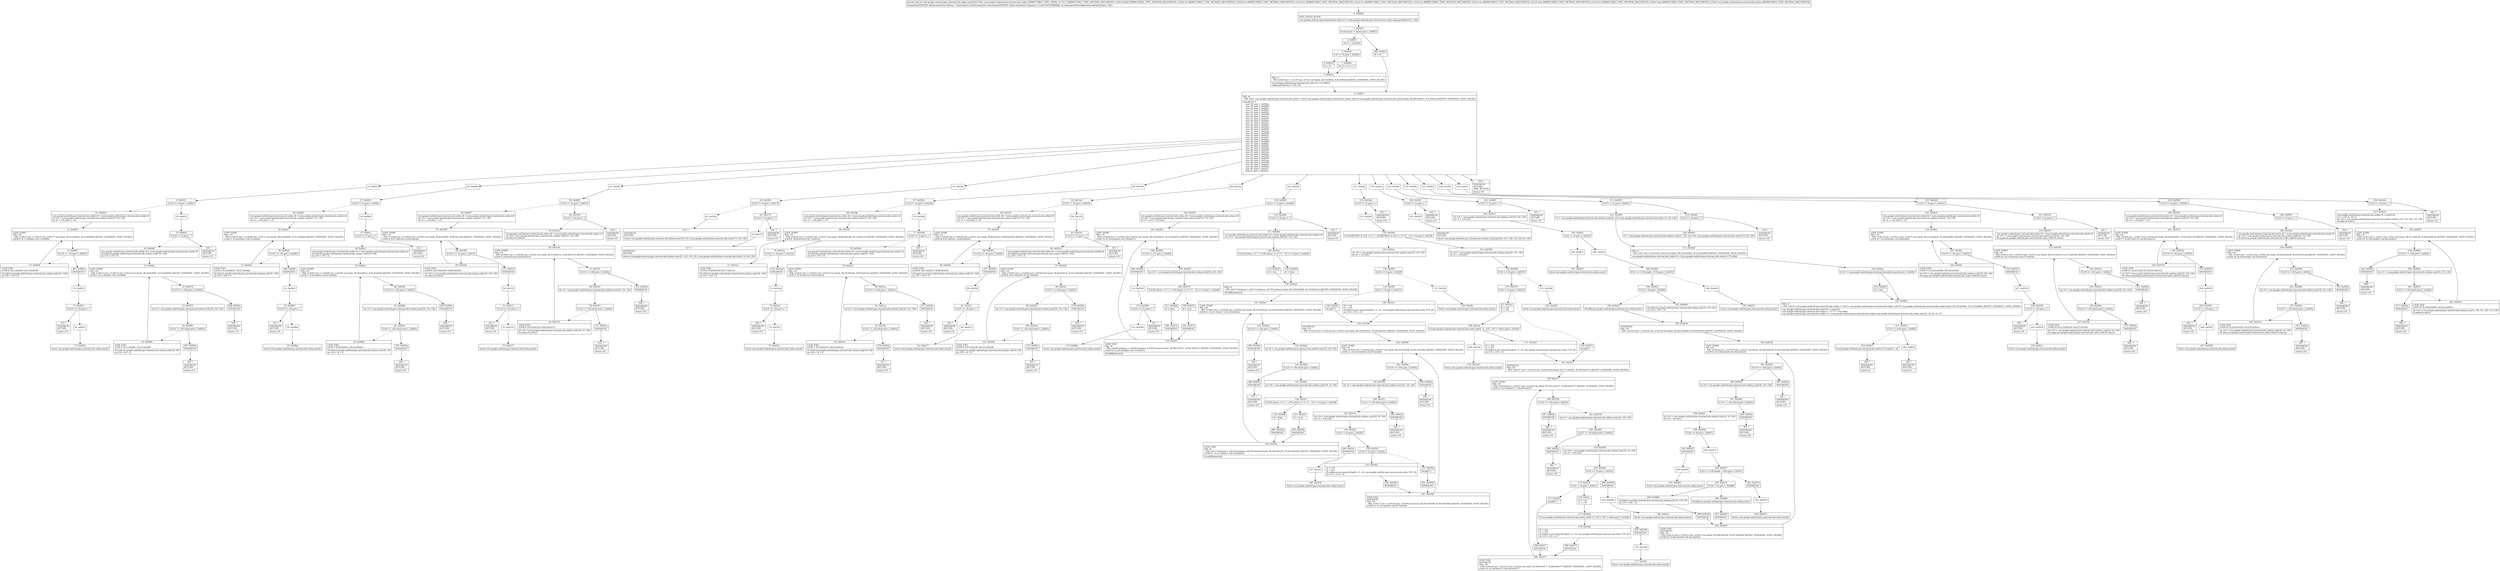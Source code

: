 digraph "CFG forcom.google.android.gms.internal.ads.zzdpn.zza(Ljava\/lang\/Object;[BIIIIIIJIJLcom\/google\/android\/gms\/internal\/ads\/zzdmn;)I" {
Node_0 [shape=record,label="{0\:\ 0x0000|MTH_ENTER_BLOCK\l|com.google.android.gms.internal.ads.zzdoi r4 = (com.google.android.gms.internal.ads.zzdoi) zzhjp.getObject(r17, r28)\l}"];
Node_1 [shape=record,label="{1\:\ 0x0010|if (r4.zzavi() != false) goto L_0x0633\l}"];
Node_2 [shape=record,label="{2\:\ 0x0012|int r5 = r4.size()\l}"];
Node_3 [shape=record,label="{3\:\ 0x0016|if (r5 != 0) goto L_0x002b\l}"];
Node_4 [shape=record,label="{4\:\ 0x0018|r5 = 10\l}"];
Node_5 [shape=record,label="{5\:\ 0x001a|PHI: r5 \l  PHI: (r5v40 int) = (r5v39 int), (r5v41 int) binds: [B:7:0x002b, B:4:0x0018] A[DONT_GENERATE, DONT_INLINE]\l|com.google.android.gms.internal.ads.zzdoi r8 = r4.zzfl(r5)\lzzhjp.putObject(r17, r28, r8)\l}"];
Node_6 [shape=record,label="{6\:\ 0x0027|PHI: r8 \l  PHI: (r8v1 com.google.android.gms.internal.ads.zzdoi) = (r8v0 com.google.android.gms.internal.ads.zzdoi), (r8v18 com.google.android.gms.internal.ads.zzdoi) binds: [B:264:0x0633, B:5:0x001a] A[DONT_GENERATE, DONT_INLINE]\l|switch(r27) \{\l    case 18: goto L_0x002e;\l    case 19: goto L_0x0090;\l    case 20: goto L_0x00f2;\l    case 21: goto L_0x00f2;\l    case 22: goto L_0x0165;\l    case 23: goto L_0x0188;\l    case 24: goto L_0x01ea;\l    case 25: goto L_0x024c;\l    case 26: goto L_0x02da;\l    case 27: goto L_0x03ee;\l    case 28: goto L_0x040c;\l    case 29: goto L_0x0165;\l    case 30: goto L_0x0494;\l    case 31: goto L_0x01ea;\l    case 32: goto L_0x0188;\l    case 33: goto L_0x04e3;\l    case 34: goto L_0x0562;\l    case 35: goto L_0x002e;\l    case 36: goto L_0x0090;\l    case 37: goto L_0x00f2;\l    case 38: goto L_0x00f2;\l    case 39: goto L_0x0165;\l    case 40: goto L_0x0188;\l    case 41: goto L_0x01ea;\l    case 42: goto L_0x024c;\l    case 43: goto L_0x0165;\l    case 44: goto L_0x0494;\l    case 45: goto L_0x01ea;\l    case 46: goto L_0x0188;\l    case 47: goto L_0x04e3;\l    case 48: goto L_0x0562;\l    case 49: goto L_0x05e1;\l    default: goto L_0x002a;\l\}\l}"];
Node_7 [shape=record,label="{7\:\ 0x002b|int r5 = r5 \<\< 1\l}"];
Node_8 [shape=record,label="{8\:\ 0x002e}"];
Node_9 [shape=record,label="{9\:\ 0x0031|if (r23 != 2) goto L_0x005c\l}"];
Node_10 [shape=record,label="{10\:\ 0x0033|com.google.android.gms.internal.ads.zzdnk r8 = (com.google.android.gms.internal.ads.zzdnk) r8\lint r19 = com.google.android.gms.internal.ads.zzdmm.zza(r18, r19, r30)\lint r4 = r30.zzhcl + r19\l}"];
Node_11 [shape=record,label="{11\:\ 0x0045|LOOP_START\lPHI: r19 \l  PHI: (r19v76 int) = (r19v75 int), (r19v77 int) binds: [B:10:0x0033, B:13:0x0049] A[DONT_GENERATE, DONT_INLINE]\lLOOP:0: B:11:0x0045\-\>B:13:0x0049\l}"];
Node_12 [shape=record,label="{12\:\ 0x0047|if (r19 \>= r4) goto L_0x0053\l}"];
Node_13 [shape=record,label="{13\:\ 0x0049|LOOP_END\lLOOP:0: B:11:0x0045\-\>B:13:0x0049\l|r8.zzd(com.google.android.gms.internal.ads.zzdmm.zzh(r18, r19))\lint r19 = r19 + 8\l}"];
Node_14 [shape=record,label="{14\:\ 0x0053}"];
Node_15 [shape=record,label="{15\:\ 0x0055|if (r19 == r4) goto L_?\l}"];
Node_16 [shape=record,label="{16\:\ 0x0057}"];
Node_17 [shape=record,label="{17\:\ 0x005b|throw com.google.android.gms.internal.ads.zzdoj.zzayd()\l}"];
Node_18 [shape=record,label="{18\:\ 0x005c}"];
Node_19 [shape=record,label="{19\:\ 0x005f|if (r23 != 1) goto L_?\l}"];
Node_20 [shape=record,label="{20\:\ 0x0061|com.google.android.gms.internal.ads.zzdnk r8 = (com.google.android.gms.internal.ads.zzdnk) r8\lr8.zzd(com.google.android.gms.internal.ads.zzdmm.zzh(r18, r19))\lint r19 = r19 + 8\l}"];
Node_21 [shape=record,label="{21\:\ 0x006c|LOOP_START\lPHI: r19 \l  PHI: (r19v73 int) = (r19v72 int), (r19v74 int) binds: [B:20:0x0061, B:25:0x0084] A[DONT_GENERATE, DONT_INLINE]\lLOOP:1: B:21:0x006c\-\>B:25:0x0084\l}"];
Node_22 [shape=record,label="{22\:\ 0x0070|if (r19 \>= r20) goto L_0x002a\l}"];
Node_23 [shape=record,label="{23\:\ 0x0072|int r4 = com.google.android.gms.internal.ads.zzdmm.zza(r18, r19, r30)\l}"];
Node_24 [shape=record,label="{24\:\ 0x0082|if (r21 != r30.zzhcl) goto L_0x002a\l}"];
Node_25 [shape=record,label="{25\:\ 0x0084|LOOP_END\lLOOP:1: B:21:0x006c\-\>B:25:0x0084\l|r8.zzd(com.google.android.gms.internal.ads.zzdmm.zzh(r18, r4))\lint r19 = r4 + 8\l}"];
Node_26 [shape=record,label="{26\:\ 0x0090}"];
Node_27 [shape=record,label="{27\:\ 0x0093|if (r23 != 2) goto L_0x00be\l}"];
Node_28 [shape=record,label="{28\:\ 0x0095|com.google.android.gms.internal.ads.zzdnx r8 = (com.google.android.gms.internal.ads.zzdnx) r8\lint r19 = com.google.android.gms.internal.ads.zzdmm.zza(r18, r19, r30)\lint r4 = r30.zzhcl + r19\l}"];
Node_29 [shape=record,label="{29\:\ 0x00a7|LOOP_START\lPHI: r19 \l  PHI: (r19v70 int) = (r19v69 int), (r19v71 int) binds: [B:28:0x0095, B:31:0x00ab] A[DONT_GENERATE, DONT_INLINE]\lLOOP:2: B:29:0x00a7\-\>B:31:0x00ab\l}"];
Node_30 [shape=record,label="{30\:\ 0x00a9|if (r19 \>= r4) goto L_0x00b5\l}"];
Node_31 [shape=record,label="{31\:\ 0x00ab|LOOP_END\lLOOP:2: B:29:0x00a7\-\>B:31:0x00ab\l|r8.zzi(com.google.android.gms.internal.ads.zzdmm.zzi(r18, r19))\lint r19 = r19 + 4\l}"];
Node_32 [shape=record,label="{32\:\ 0x00b5}"];
Node_33 [shape=record,label="{33\:\ 0x00b7|if (r19 == r4) goto L_?\l}"];
Node_34 [shape=record,label="{34\:\ 0x00b9}"];
Node_35 [shape=record,label="{35\:\ 0x00bd|throw com.google.android.gms.internal.ads.zzdoj.zzayd()\l}"];
Node_36 [shape=record,label="{36\:\ 0x00be}"];
Node_37 [shape=record,label="{37\:\ 0x00c1|if (r23 != 5) goto L_?\l}"];
Node_38 [shape=record,label="{38\:\ 0x00c3|com.google.android.gms.internal.ads.zzdnx r8 = (com.google.android.gms.internal.ads.zzdnx) r8\lr8.zzi(com.google.android.gms.internal.ads.zzdmm.zzi(r18, r19))\lint r19 = r19 + 4\l}"];
Node_39 [shape=record,label="{39\:\ 0x00ce|LOOP_START\lPHI: r19 \l  PHI: (r19v67 int) = (r19v66 int), (r19v68 int) binds: [B:38:0x00c3, B:43:0x00e6] A[DONT_GENERATE, DONT_INLINE]\lLOOP:3: B:39:0x00ce\-\>B:43:0x00e6\l}"];
Node_40 [shape=record,label="{40\:\ 0x00d2|if (r19 \>= r20) goto L_0x002a\l}"];
Node_41 [shape=record,label="{41\:\ 0x00d4|int r4 = com.google.android.gms.internal.ads.zzdmm.zza(r18, r19, r30)\l}"];
Node_42 [shape=record,label="{42\:\ 0x00e4|if (r21 != r30.zzhcl) goto L_0x002a\l}"];
Node_43 [shape=record,label="{43\:\ 0x00e6|LOOP_END\lLOOP:3: B:39:0x00ce\-\>B:43:0x00e6\l|r8.zzi(com.google.android.gms.internal.ads.zzdmm.zzi(r18, r4))\lint r19 = r4 + 4\l}"];
Node_44 [shape=record,label="{44\:\ 0x00f2}"];
Node_45 [shape=record,label="{45\:\ 0x00f5|if (r23 != 2) goto L_0x0128\l}"];
Node_46 [shape=record,label="{46\:\ 0x00f7|com.google.android.gms.internal.ads.zzdox r8 = (com.google.android.gms.internal.ads.zzdox) r8\lint r19 = com.google.android.gms.internal.ads.zzdmm.zza(r18, r19, r30)\lint r4 = r30.zzhcl + r19\l}"];
Node_47 [shape=record,label="{47\:\ 0x0109|LOOP_START\lPHI: r19 \l  PHI: (r19v64 int) = (r19v63 int), (r19v65 int) binds: [B:46:0x00f7, B:49:0x010d] A[DONT_GENERATE, DONT_INLINE]\lLOOP:4: B:47:0x0109\-\>B:49:0x010d\l}"];
Node_48 [shape=record,label="{48\:\ 0x010b|if (r19 \>= r4) goto L_0x011f\l}"];
Node_49 [shape=record,label="{49\:\ 0x010d|LOOP_END\lLOOP:4: B:47:0x0109\-\>B:49:0x010d\l|int r19 = com.google.android.gms.internal.ads.zzdmm.zzb(r18, r19, r30)\lr8.zzfu(r30.zzhcm)\l}"];
Node_50 [shape=record,label="{50\:\ 0x011f}"];
Node_51 [shape=record,label="{51\:\ 0x0121|if (r19 == r4) goto L_?\l}"];
Node_52 [shape=record,label="{52\:\ 0x0123}"];
Node_53 [shape=record,label="{53\:\ 0x0127|throw com.google.android.gms.internal.ads.zzdoj.zzayd()\l}"];
Node_54 [shape=record,label="{54\:\ 0x0128|if (r23 != 0) goto L_?\l}"];
Node_55 [shape=record,label="{55\:\ 0x012a|com.google.android.gms.internal.ads.zzdox r8 = (com.google.android.gms.internal.ads.zzdox) r8\lint r19 = com.google.android.gms.internal.ads.zzdmm.zzb(r18, r19, r30)\lr8.zzfu(r30.zzhcm)\l}"];
Node_56 [shape=record,label="{56\:\ 0x013d|LOOP_START\lPHI: r19 \l  PHI: (r19v61 int) = (r19v60 int), (r19v62 int) binds: [B:55:0x012a, B:60:0x0155] A[DONT_GENERATE, DONT_INLINE]\lLOOP:5: B:56:0x013d\-\>B:60:0x0155\l}"];
Node_57 [shape=record,label="{57\:\ 0x0141|if (r19 \>= r20) goto L_0x002a\l}"];
Node_58 [shape=record,label="{58\:\ 0x0143|int r4 = com.google.android.gms.internal.ads.zzdmm.zza(r18, r19, r30)\l}"];
Node_59 [shape=record,label="{59\:\ 0x0153|if (r21 != r30.zzhcl) goto L_0x002a\l}"];
Node_60 [shape=record,label="{60\:\ 0x0155|LOOP_END\lLOOP:5: B:56:0x013d\-\>B:60:0x0155\l|int r19 = com.google.android.gms.internal.ads.zzdmm.zzb(r18, r4, r30)\lr8.zzfu(r30.zzhcm)\l}"];
Node_61 [shape=record,label="{61\:\ 0x0165}"];
Node_62 [shape=record,label="{62\:\ 0x0168|if (r23 != 2) goto L_0x0176\l}"];
Node_63 [shape=record,label="{63\:\ 0x016a}"];
Node_64 [shape=record,label="{64\:\ 0x0176|if (r23 != 0) goto L_?\l}"];
Node_65 [shape=record,label="{65\:\ 0x0178}"];
Node_66 [shape=record,label="{66\:\ 0x0188}"];
Node_67 [shape=record,label="{67\:\ 0x018b|if (r23 != 2) goto L_0x01b6\l}"];
Node_68 [shape=record,label="{68\:\ 0x018d|com.google.android.gms.internal.ads.zzdox r8 = (com.google.android.gms.internal.ads.zzdox) r8\lint r19 = com.google.android.gms.internal.ads.zzdmm.zza(r18, r19, r30)\lint r4 = r30.zzhcl + r19\l}"];
Node_69 [shape=record,label="{69\:\ 0x019f|LOOP_START\lPHI: r19 \l  PHI: (r19v56 int) = (r19v55 int), (r19v57 int) binds: [B:68:0x018d, B:71:0x01a3] A[DONT_GENERATE, DONT_INLINE]\lLOOP:6: B:69:0x019f\-\>B:71:0x01a3\l}"];
Node_70 [shape=record,label="{70\:\ 0x01a1|if (r19 \>= r4) goto L_0x01ad\l}"];
Node_71 [shape=record,label="{71\:\ 0x01a3|LOOP_END\lLOOP:6: B:69:0x019f\-\>B:71:0x01a3\l|r8.zzfu(com.google.android.gms.internal.ads.zzdmm.zzg(r18, r19))\lint r19 = r19 + 8\l}"];
Node_72 [shape=record,label="{72\:\ 0x01ad}"];
Node_73 [shape=record,label="{73\:\ 0x01af|if (r19 == r4) goto L_?\l}"];
Node_74 [shape=record,label="{74\:\ 0x01b1}"];
Node_75 [shape=record,label="{75\:\ 0x01b5|throw com.google.android.gms.internal.ads.zzdoj.zzayd()\l}"];
Node_76 [shape=record,label="{76\:\ 0x01b6}"];
Node_77 [shape=record,label="{77\:\ 0x01b9|if (r23 != 1) goto L_?\l}"];
Node_78 [shape=record,label="{78\:\ 0x01bb|com.google.android.gms.internal.ads.zzdox r8 = (com.google.android.gms.internal.ads.zzdox) r8\lr8.zzfu(com.google.android.gms.internal.ads.zzdmm.zzg(r18, r19))\lint r19 = r19 + 8\l}"];
Node_79 [shape=record,label="{79\:\ 0x01c6|LOOP_START\lPHI: r19 \l  PHI: (r19v53 int) = (r19v52 int), (r19v54 int) binds: [B:78:0x01bb, B:83:0x01de] A[DONT_GENERATE, DONT_INLINE]\lLOOP:7: B:79:0x01c6\-\>B:83:0x01de\l}"];
Node_80 [shape=record,label="{80\:\ 0x01ca|if (r19 \>= r20) goto L_0x002a\l}"];
Node_81 [shape=record,label="{81\:\ 0x01cc|int r4 = com.google.android.gms.internal.ads.zzdmm.zza(r18, r19, r30)\l}"];
Node_82 [shape=record,label="{82\:\ 0x01dc|if (r21 != r30.zzhcl) goto L_0x002a\l}"];
Node_83 [shape=record,label="{83\:\ 0x01de|LOOP_END\lLOOP:7: B:79:0x01c6\-\>B:83:0x01de\l|r8.zzfu(com.google.android.gms.internal.ads.zzdmm.zzg(r18, r4))\lint r19 = r4 + 8\l}"];
Node_84 [shape=record,label="{84\:\ 0x01ea}"];
Node_85 [shape=record,label="{85\:\ 0x01ed|if (r23 != 2) goto L_0x0218\l}"];
Node_86 [shape=record,label="{86\:\ 0x01ef|com.google.android.gms.internal.ads.zzdob r8 = (com.google.android.gms.internal.ads.zzdob) r8\lint r19 = com.google.android.gms.internal.ads.zzdmm.zza(r18, r19, r30)\lint r4 = r30.zzhcl + r19\l}"];
Node_87 [shape=record,label="{87\:\ 0x0201|LOOP_START\lPHI: r19 \l  PHI: (r19v50 int) = (r19v49 int), (r19v51 int) binds: [B:86:0x01ef, B:89:0x0205] A[DONT_GENERATE, DONT_INLINE]\lLOOP:8: B:87:0x0201\-\>B:89:0x0205\l}"];
Node_88 [shape=record,label="{88\:\ 0x0203|if (r19 \>= r4) goto L_0x020f\l}"];
Node_89 [shape=record,label="{89\:\ 0x0205|LOOP_END\lLOOP:8: B:87:0x0201\-\>B:89:0x0205\l|r8.zzgp(com.google.android.gms.internal.ads.zzdmm.zzf(r18, r19))\lint r19 = r19 + 4\l}"];
Node_90 [shape=record,label="{90\:\ 0x020f}"];
Node_91 [shape=record,label="{91\:\ 0x0211|if (r19 == r4) goto L_?\l}"];
Node_92 [shape=record,label="{92\:\ 0x0213}"];
Node_93 [shape=record,label="{93\:\ 0x0217|throw com.google.android.gms.internal.ads.zzdoj.zzayd()\l}"];
Node_94 [shape=record,label="{94\:\ 0x0218}"];
Node_95 [shape=record,label="{95\:\ 0x021b|if (r23 != 5) goto L_?\l}"];
Node_96 [shape=record,label="{96\:\ 0x021d|com.google.android.gms.internal.ads.zzdob r8 = (com.google.android.gms.internal.ads.zzdob) r8\lr8.zzgp(com.google.android.gms.internal.ads.zzdmm.zzf(r18, r19))\lint r19 = r19 + 4\l}"];
Node_97 [shape=record,label="{97\:\ 0x0228|LOOP_START\lPHI: r19 \l  PHI: (r19v47 int) = (r19v46 int), (r19v48 int) binds: [B:96:0x021d, B:101:0x0240] A[DONT_GENERATE, DONT_INLINE]\lLOOP:9: B:97:0x0228\-\>B:101:0x0240\l}"];
Node_98 [shape=record,label="{98\:\ 0x022c|if (r19 \>= r20) goto L_0x002a\l}"];
Node_99 [shape=record,label="{99\:\ 0x022e|int r4 = com.google.android.gms.internal.ads.zzdmm.zza(r18, r19, r30)\l}"];
Node_100 [shape=record,label="{100\:\ 0x023e|if (r21 != r30.zzhcl) goto L_0x002a\l}"];
Node_101 [shape=record,label="{101\:\ 0x0240|LOOP_END\lLOOP:9: B:97:0x0228\-\>B:101:0x0240\l|r8.zzgp(com.google.android.gms.internal.ads.zzdmm.zzf(r18, r4))\lint r19 = r4 + 4\l}"];
Node_102 [shape=record,label="{102\:\ 0x024c}"];
Node_103 [shape=record,label="{103\:\ 0x024f|if (r23 != 2) goto L_0x028b\l}"];
Node_104 [shape=record,label="{104\:\ 0x0251|com.google.android.gms.internal.ads.zzdmo r8 = (com.google.android.gms.internal.ads.zzdmo) r8\lint r19 = com.google.android.gms.internal.ads.zzdmm.zza(r18, r19, r30)\lint r5 = r19 + r30.zzhcl\l}"];
Node_105 [shape=record,label="{105\:\ 0x0263|LOOP_START\lPHI: r19 \l  PHI: (r19v44 int) = (r19v43 int), (r19v45 int) binds: [B:104:0x0251, B:110:0x027c] A[DONT_GENERATE, DONT_INLINE]\lLOOP:10: B:105:0x0263\-\>B:110:0x027c\l}"];
Node_106 [shape=record,label="{106\:\ 0x0265|if (r19 \>= r5) goto L_0x0282\l}"];
Node_107 [shape=record,label="{107\:\ 0x0267|int r19 = com.google.android.gms.internal.ads.zzdmm.zzb(r18, r19, r30)\l}"];
Node_108 [shape=record,label="{108\:\ 0x0279|if ((r30.zzhcm \> 0 ? 1 : (r30.zzhcm == 0 ? 0 : \-1)) == 0) goto L_0x0280\l}"];
Node_109 [shape=record,label="{109\:\ 0x027b|r4 = true\l}"];
Node_110 [shape=record,label="{110\:\ 0x027c|LOOP_END\lPHI: r4 \l  PHI: (r4v84 boolean) = (r4v83 boolean), (r4v85 boolean) binds: [B:282:0x027c, B:281:0x027c] A[DONT_GENERATE, DONT_INLINE]\lLOOP:10: B:105:0x0263\-\>B:110:0x027c\l|r8.addBoolean(r4)\l}"];
Node_111 [shape=record,label="{111\:\ 0x0280|r4 = false\l}"];
Node_112 [shape=record,label="{112\:\ 0x0282}"];
Node_113 [shape=record,label="{113\:\ 0x0284|if (r19 == r5) goto L_?\l}"];
Node_114 [shape=record,label="{114\:\ 0x0286}"];
Node_115 [shape=record,label="{115\:\ 0x028a|throw com.google.android.gms.internal.ads.zzdoj.zzayd()\l}"];
Node_116 [shape=record,label="{116\:\ 0x028b|if (r23 != 0) goto L_?\l}"];
Node_117 [shape=record,label="{117\:\ 0x028d|com.google.android.gms.internal.ads.zzdmo r8 = (com.google.android.gms.internal.ads.zzdmo) r8\lint r19 = com.google.android.gms.internal.ads.zzdmm.zzb(r18, r19, r30)\l}"];
Node_118 [shape=record,label="{118\:\ 0x02a1|if ((r30.zzhcm \> 0 ? 1 : (r30.zzhcm == 0 ? 0 : \-1)) == 0) goto L_0x02d6\l}"];
Node_119 [shape=record,label="{119\:\ 0x02a3|r4 = true\l}"];
Node_120 [shape=record,label="{120\:\ 0x02a4|PHI: r4 \l  PHI: (r4v72 boolean) = (r4v71 boolean), (r4v79 boolean) binds: [B:129:0x02d6, B:119:0x02a3] A[DONT_GENERATE, DONT_INLINE]\l|r8.addBoolean(r4)\l}"];
Node_121 [shape=record,label="{121\:\ 0x02a7|LOOP_START\lPHI: r19 \l  PHI: (r19v41 int) = (r19v40 int), (r19v42 int) binds: [B:120:0x02a4, B:128:0x02d2] A[DONT_GENERATE, DONT_INLINE]\lLOOP:11: B:121:0x02a7\-\>B:128:0x02d2\l}"];
Node_122 [shape=record,label="{122\:\ 0x02ab|if (r19 \>= r20) goto L_0x002a\l}"];
Node_123 [shape=record,label="{123\:\ 0x02ad|int r4 = com.google.android.gms.internal.ads.zzdmm.zza(r18, r19, r30)\l}"];
Node_124 [shape=record,label="{124\:\ 0x02bd|if (r21 != r30.zzhcl) goto L_0x002a\l}"];
Node_125 [shape=record,label="{125\:\ 0x02bf|int r19 = com.google.android.gms.internal.ads.zzdmm.zzb(r18, r4, r30)\l}"];
Node_126 [shape=record,label="{126\:\ 0x02cf|if ((r30.zzhcm \> 0 ? 1 : (r30.zzhcm == 0 ? 0 : \-1)) == 0) goto L_0x02d8\l}"];
Node_127 [shape=record,label="{127\:\ 0x02d1|r4 = true\l}"];
Node_128 [shape=record,label="{128\:\ 0x02d2|LOOP_END\lPHI: r4 \l  PHI: (r4v77 boolean) = (r4v76 boolean), (r4v78 boolean) binds: [B:286:0x02d2, B:285:0x02d2] A[DONT_GENERATE, DONT_INLINE]\lLOOP:11: B:121:0x02a7\-\>B:128:0x02d2\l|r8.addBoolean(r4)\l}"];
Node_129 [shape=record,label="{129\:\ 0x02d6|r4 = false\l}"];
Node_130 [shape=record,label="{130\:\ 0x02d8|r4 = false\l}"];
Node_131 [shape=record,label="{131\:\ 0x02da}"];
Node_132 [shape=record,label="{132\:\ 0x02dd|if (r23 != 2) goto L_?\l}"];
Node_133 [shape=record,label="{133\:\ 0x02df}"];
Node_134 [shape=record,label="{134\:\ 0x02e8|if (((536870912 & r25) \> 0 ? 1 : ((536870912 & r25) == 0 ? 0 : \-1)) != 0) goto L_0x035b\l}"];
Node_135 [shape=record,label="{135\:\ 0x02ea|int r19 = com.google.android.gms.internal.ads.zzdmm.zza(r18, r19, r30)\lint r4 = r30.zzhcl\l}"];
Node_136 [shape=record,label="{136\:\ 0x02f8|if (r4 \>= 0) goto L_0x02ff\l}"];
Node_137 [shape=record,label="{137\:\ 0x02fa}"];
Node_138 [shape=record,label="{138\:\ 0x02fe|throw com.google.android.gms.internal.ads.zzdoj.zzaye()\l}"];
Node_139 [shape=record,label="{139\:\ 0x02ff|if (r4 != 0) goto L_0x0331\l}"];
Node_140 [shape=record,label="{140\:\ 0x0301|r8.add(\"\")\l}"];
Node_141 [shape=record,label="{141\:\ 0x0306|LOOP_START\lPHI: r19 \l  PHI: (r19v35 int) = (r19v34 int), (r19v37 int) binds: [B:293:0x0306, B:287:0x0306] A[DONT_GENERATE, DONT_INLINE]\lLOOP:12: B:141:0x0306\-\>B:287:0x0306\l}"];
Node_142 [shape=record,label="{142\:\ 0x030a|if (r19 \>= r20) goto L_0x002a\l}"];
Node_143 [shape=record,label="{143\:\ 0x030c|int r4 = com.google.android.gms.internal.ads.zzdmm.zza(r18, r19, r30)\l}"];
Node_144 [shape=record,label="{144\:\ 0x031c|if (r21 != r30.zzhcl) goto L_0x002a\l}"];
Node_145 [shape=record,label="{145\:\ 0x031e|int r19 = com.google.android.gms.internal.ads.zzdmm.zza(r18, r4, r30)\lint r4 = r30.zzhcl\l}"];
Node_146 [shape=record,label="{146\:\ 0x032a|if (r4 \>= 0) goto L_0x0342\l}"];
Node_147 [shape=record,label="{147\:\ 0x032c}"];
Node_148 [shape=record,label="{148\:\ 0x0330|throw com.google.android.gms.internal.ads.zzdoj.zzaye()\l}"];
Node_149 [shape=record,label="{149\:\ 0x0331|r0 = r18\lr1 = r19\lr8.add(new java.lang.String(r0, r1, r4, com.google.android.gms.internal.ads.zzdoc.UTF_8))\lint r19 = r19 + r4\l}"];
Node_150 [shape=record,label="{150\:\ 0x0342|if (r4 != 0) goto L_0x034a\l}"];
Node_151 [shape=record,label="{151\:\ 0x0344|r8.add(\"\")\l}"];
Node_152 [shape=record,label="{152\:\ 0x034a|r0 = r18\lr1 = r19\lr8.add(new java.lang.String(r0, r1, r4, com.google.android.gms.internal.ads.zzdoc.UTF_8))\lint r19 = r19 + r4\l}"];
Node_153 [shape=record,label="{153\:\ 0x035b|int r19 = com.google.android.gms.internal.ads.zzdmm.zza(r18, r19, r30)\lint r4 = r30.zzhcl\l}"];
Node_154 [shape=record,label="{154\:\ 0x0369|if (r4 \>= 0) goto L_0x0370\l}"];
Node_155 [shape=record,label="{155\:\ 0x036b}"];
Node_156 [shape=record,label="{156\:\ 0x036f|throw com.google.android.gms.internal.ads.zzdoj.zzaye()\l}"];
Node_157 [shape=record,label="{157\:\ 0x0370|if (r4 != 0) goto L_0x03a2\l}"];
Node_158 [shape=record,label="{158\:\ 0x0372|r8.add(\"\")\l}"];
Node_159 [shape=record,label="{159\:\ 0x0377|LOOP_START\lPHI: r19 \l  PHI: (r19v28 int) = (r19v27 int), (r19v30 int) binds: [B:301:0x0377, B:294:0x0377] A[DONT_GENERATE, DONT_INLINE]\lLOOP:13: B:159:0x0377\-\>B:294:0x0377\l}"];
Node_160 [shape=record,label="{160\:\ 0x037b|if (r19 \>= r20) goto L_0x002a\l}"];
Node_161 [shape=record,label="{161\:\ 0x037d|int r4 = com.google.android.gms.internal.ads.zzdmm.zza(r18, r19, r30)\l}"];
Node_162 [shape=record,label="{162\:\ 0x038d|if (r21 != r30.zzhcl) goto L_0x002a\l}"];
Node_163 [shape=record,label="{163\:\ 0x038f|int r19 = com.google.android.gms.internal.ads.zzdmm.zza(r18, r4, r30)\lint r4 = r30.zzhcl\l}"];
Node_164 [shape=record,label="{164\:\ 0x039b|if (r4 \>= 0) goto L_0x03c4\l}"];
Node_165 [shape=record,label="{165\:\ 0x039d}"];
Node_166 [shape=record,label="{166\:\ 0x03a1|throw com.google.android.gms.internal.ads.zzdoj.zzaye()\l}"];
Node_167 [shape=record,label="{167\:\ 0x03a2|r0 = r18\lr1 = r19\l}"];
Node_168 [shape=record,label="{168\:\ 0x03ac|if (com.google.android.gms.internal.ads.zzdra.zzl(r0, r1, r19 + r4) != false) goto L_0x03b3\l}"];
Node_169 [shape=record,label="{169\:\ 0x03ae}"];
Node_170 [shape=record,label="{170\:\ 0x03b2|throw com.google.android.gms.internal.ads.zzdoj.zzayk()\l}"];
Node_171 [shape=record,label="{171\:\ 0x03b3|r0 = r18\lr1 = r19\lr8.add(new java.lang.String(r0, r1, r4, com.google.android.gms.internal.ads.zzdoc.UTF_8))\lint r19 = r19 + r4\l}"];
Node_172 [shape=record,label="{172\:\ 0x03c4|if (r4 != 0) goto L_0x03cc\l}"];
Node_173 [shape=record,label="{173\:\ 0x03c6|r8.add(\"\")\l}"];
Node_174 [shape=record,label="{174\:\ 0x03cc|r0 = r18\lr1 = r19\l}"];
Node_175 [shape=record,label="{175\:\ 0x03d6|if (com.google.android.gms.internal.ads.zzdra.zzl(r0, r1, r19 + r4) != false) goto L_0x03dd\l}"];
Node_176 [shape=record,label="{176\:\ 0x03d8}"];
Node_177 [shape=record,label="{177\:\ 0x03dc|throw com.google.android.gms.internal.ads.zzdoj.zzayk()\l}"];
Node_178 [shape=record,label="{178\:\ 0x03dd|r0 = r18\lr1 = r19\lr8.add(new java.lang.String(r0, r1, r4, com.google.android.gms.internal.ads.zzdoc.UTF_8))\lint r19 = r19 + r4\l}"];
Node_179 [shape=record,label="{179\:\ 0x03ee}"];
Node_180 [shape=record,label="{180\:\ 0x03f1|if (r23 != 2) goto L_?\l}"];
Node_181 [shape=record,label="{181\:\ 0x03f3}"];
Node_182 [shape=record,label="{182\:\ 0x040c}"];
Node_183 [shape=record,label="{183\:\ 0x040f|if (r23 != 2) goto L_?\l}"];
Node_184 [shape=record,label="{184\:\ 0x0411|int r19 = com.google.android.gms.internal.ads.zzdmm.zza(r18, r19, r30)\lint r4 = r30.zzhcl\l}"];
Node_185 [shape=record,label="{185\:\ 0x041f|if (r4 \>= 0) goto L_0x0426\l}"];
Node_186 [shape=record,label="{186\:\ 0x0421}"];
Node_187 [shape=record,label="{187\:\ 0x0425|throw com.google.android.gms.internal.ads.zzdoj.zzaye()\l}"];
Node_188 [shape=record,label="{188\:\ 0x0426}"];
Node_189 [shape=record,label="{189\:\ 0x042b|if (r4 \<= (r18.length \- r19)) goto L_0x0432\l}"];
Node_190 [shape=record,label="{190\:\ 0x042d}"];
Node_191 [shape=record,label="{191\:\ 0x0431|throw com.google.android.gms.internal.ads.zzdoj.zzayd()\l}"];
Node_192 [shape=record,label="{192\:\ 0x0432|if (r4 != 0) goto L_0x0464\l}"];
Node_193 [shape=record,label="{193\:\ 0x0434|r8.add(com.google.android.gms.internal.ads.zzdmq.zzhcr)\l}"];
Node_194 [shape=record,label="{194\:\ 0x0439|LOOP_START\lPHI: r19 \l  PHI: (r19v20 int) = (r19v19 int), (r19v22 int) binds: [B:309:0x0439, B:302:0x0439] A[DONT_GENERATE, DONT_INLINE]\lLOOP:14: B:194:0x0439\-\>B:302:0x0439\l}"];
Node_195 [shape=record,label="{195\:\ 0x043d|if (r19 \>= r20) goto L_0x002a\l}"];
Node_196 [shape=record,label="{196\:\ 0x043f|int r4 = com.google.android.gms.internal.ads.zzdmm.zza(r18, r19, r30)\l}"];
Node_197 [shape=record,label="{197\:\ 0x044f|if (r21 != r30.zzhcl) goto L_0x002a\l}"];
Node_198 [shape=record,label="{198\:\ 0x0451|int r19 = com.google.android.gms.internal.ads.zzdmm.zza(r18, r4, r30)\lint r4 = r30.zzhcl\l}"];
Node_199 [shape=record,label="{199\:\ 0x045d|if (r4 \>= 0) goto L_0x0472\l}"];
Node_200 [shape=record,label="{200\:\ 0x045f}"];
Node_201 [shape=record,label="{201\:\ 0x0463|throw com.google.android.gms.internal.ads.zzdoj.zzaye()\l}"];
Node_202 [shape=record,label="{202\:\ 0x0464|r8.add(com.google.android.gms.internal.ads.zzdmq.zzi(r18, r19, r4))\lint r19 = r19 + r4\l}"];
Node_203 [shape=record,label="{203\:\ 0x0472}"];
Node_204 [shape=record,label="{204\:\ 0x0477|if (r4 \<= (r18.length \- r19)) goto L_0x047e\l}"];
Node_205 [shape=record,label="{205\:\ 0x0479}"];
Node_206 [shape=record,label="{206\:\ 0x047d|throw com.google.android.gms.internal.ads.zzdoj.zzayd()\l}"];
Node_207 [shape=record,label="{207\:\ 0x047e|if (r4 != 0) goto L_0x0486\l}"];
Node_208 [shape=record,label="{208\:\ 0x0480|r8.add(com.google.android.gms.internal.ads.zzdmq.zzhcr)\l}"];
Node_209 [shape=record,label="{209\:\ 0x0486|r8.add(com.google.android.gms.internal.ads.zzdmq.zzi(r18, r19, r4))\lint r19 = r19 + r4\l}"];
Node_210 [shape=record,label="{210\:\ 0x0494}"];
Node_211 [shape=record,label="{211\:\ 0x0497|if (r23 != 2) goto L_0x04d1\l}"];
Node_212 [shape=record,label="{212\:\ 0x0499|r5 = com.google.android.gms.internal.ads.zzdmm.zza(r18, r19, (com.google.android.gms.internal.ads.zzdoi\<?\>) r8, r30)\l}"];
Node_213 [shape=record,label="{213\:\ 0x04a4|PHI: r5 \l  PHI: (r5v7 int) = (r5v6 int), (r5v8 int) binds: [B:220:0x04d3, B:212:0x0499] A[DONT_GENERATE, DONT_INLINE]\l|com.google.android.gms.internal.ads.zzdqt r4 = ((com.google.android.gms.internal.ads.zzdoa) r17).zzhhd\l}"];
Node_214 [shape=record,label="{214\:\ 0x04ae|if (r4 != com.google.android.gms.internal.ads.zzdqt.zzazz()) goto L_0x04b1\l}"];
Node_215 [shape=record,label="{215\:\ 0x04b0|r4 = null\l}"];
Node_216 [shape=record,label="{216\:\ 0x04b1|PHI: r4 \l  PHI: (r4v32 com.google.android.gms.internal.ads.zzdqt) = (r4v31 com.google.android.gms.internal.ads.zzdqt), (r4v35 com.google.android.gms.internal.ads.zzdqt) binds: [B:214:0x04ae, B:215:0x04b0] A[DONT_GENERATE, DONT_INLINE]\l|com.google.android.gms.internal.ads.zzdof r6 = zzgt(r24)\lcom.google.android.gms.internal.ads.zzdqs\<?, ?\> r7 = r16.zzhke\lcom.google.android.gms.internal.ads.zzdqt r4 = (com.google.android.gms.internal.ads.zzdqt) com.google.android.gms.internal.ads.zzdqc.zza(r22, r8, r6, r4, r7)\l}"];
Node_217 [shape=record,label="{217\:\ 0x04c5|if (r4 == null) goto L_0x062f\l}"];
Node_218 [shape=record,label="{218\:\ 0x04c7|((com.google.android.gms.internal.ads.zzdoa) r17).zzhhd = r4\l}"];
Node_219 [shape=record,label="{219\:\ 0x04d1|if (r23 != 0) goto L_?\l}"];
Node_220 [shape=record,label="{220\:\ 0x04d3|r5 = com.google.android.gms.internal.ads.zzdmm.zza(r21, r18, r19, r20, (com.google.android.gms.internal.ads.zzdoi\<?\>) r8, r30)\l}"];
Node_221 [shape=record,label="{221\:\ 0x04e3}"];
Node_222 [shape=record,label="{222\:\ 0x04e6|if (r23 != 2) goto L_0x051d\l}"];
Node_223 [shape=record,label="{223\:\ 0x04e8|com.google.android.gms.internal.ads.zzdob r8 = (com.google.android.gms.internal.ads.zzdob) r8\lint r19 = com.google.android.gms.internal.ads.zzdmm.zza(r18, r19, r30)\lint r4 = r30.zzhcl + r19\l}"];
Node_224 [shape=record,label="{224\:\ 0x04fa|LOOP_START\lPHI: r19 \l  PHI: (r19v14 int) = (r19v13 int), (r19v15 int) binds: [B:223:0x04e8, B:226:0x04fe] A[DONT_GENERATE, DONT_INLINE]\lLOOP:15: B:224:0x04fa\-\>B:226:0x04fe\l}"];
Node_225 [shape=record,label="{225\:\ 0x04fc|if (r19 \>= r4) goto L_0x0514\l}"];
Node_226 [shape=record,label="{226\:\ 0x04fe|LOOP_END\lLOOP:15: B:224:0x04fa\-\>B:226:0x04fe\l|int r19 = com.google.android.gms.internal.ads.zzdmm.zza(r18, r19, r30)\lr8.zzgp(com.google.android.gms.internal.ads.zzdnc.zzft(r30.zzhcl))\l}"];
Node_227 [shape=record,label="{227\:\ 0x0514}"];
Node_228 [shape=record,label="{228\:\ 0x0516|if (r19 == r4) goto L_?\l}"];
Node_229 [shape=record,label="{229\:\ 0x0518}"];
Node_230 [shape=record,label="{230\:\ 0x051c|throw com.google.android.gms.internal.ads.zzdoj.zzayd()\l}"];
Node_231 [shape=record,label="{231\:\ 0x051d|if (r23 != 0) goto L_?\l}"];
Node_232 [shape=record,label="{232\:\ 0x051f|com.google.android.gms.internal.ads.zzdob r8 = (com.google.android.gms.internal.ads.zzdob) r8\lint r19 = com.google.android.gms.internal.ads.zzdmm.zza(r18, r19, r30)\lr8.zzgp(com.google.android.gms.internal.ads.zzdnc.zzft(r30.zzhcl))\l}"];
Node_233 [shape=record,label="{233\:\ 0x0536|LOOP_START\lPHI: r19 \l  PHI: (r19v11 int) = (r19v10 int), (r19v12 int) binds: [B:232:0x051f, B:237:0x054e] A[DONT_GENERATE, DONT_INLINE]\lLOOP:16: B:233:0x0536\-\>B:237:0x054e\l}"];
Node_234 [shape=record,label="{234\:\ 0x053a|if (r19 \>= r20) goto L_0x002a\l}"];
Node_235 [shape=record,label="{235\:\ 0x053c|int r4 = com.google.android.gms.internal.ads.zzdmm.zza(r18, r19, r30)\l}"];
Node_236 [shape=record,label="{236\:\ 0x054c|if (r21 != r30.zzhcl) goto L_0x002a\l}"];
Node_237 [shape=record,label="{237\:\ 0x054e|LOOP_END\lLOOP:16: B:233:0x0536\-\>B:237:0x054e\l|int r19 = com.google.android.gms.internal.ads.zzdmm.zza(r18, r4, r30)\lr8.zzgp(com.google.android.gms.internal.ads.zzdnc.zzft(r30.zzhcl))\l}"];
Node_238 [shape=record,label="{238\:\ 0x0562}"];
Node_239 [shape=record,label="{239\:\ 0x0565|if (r23 != 2) goto L_0x059c\l}"];
Node_240 [shape=record,label="{240\:\ 0x0567|com.google.android.gms.internal.ads.zzdox r8 = (com.google.android.gms.internal.ads.zzdox) r8\lint r19 = com.google.android.gms.internal.ads.zzdmm.zza(r18, r19, r30)\lint r4 = r30.zzhcl + r19\l}"];
Node_241 [shape=record,label="{241\:\ 0x0579|LOOP_START\lPHI: r19 \l  PHI: (r19v8 int) = (r19v7 int), (r19v9 int) binds: [B:240:0x0567, B:243:0x057d] A[DONT_GENERATE, DONT_INLINE]\lLOOP:17: B:241:0x0579\-\>B:243:0x057d\l}"];
Node_242 [shape=record,label="{242\:\ 0x057b|if (r19 \>= r4) goto L_0x0593\l}"];
Node_243 [shape=record,label="{243\:\ 0x057d|LOOP_END\lLOOP:17: B:241:0x0579\-\>B:243:0x057d\l|int r19 = com.google.android.gms.internal.ads.zzdmm.zzb(r18, r19, r30)\lr8.zzfu(com.google.android.gms.internal.ads.zzdnc.zzfi(r30.zzhcm))\l}"];
Node_244 [shape=record,label="{244\:\ 0x0593}"];
Node_245 [shape=record,label="{245\:\ 0x0595|if (r19 == r4) goto L_?\l}"];
Node_246 [shape=record,label="{246\:\ 0x0597}"];
Node_247 [shape=record,label="{247\:\ 0x059b|throw com.google.android.gms.internal.ads.zzdoj.zzayd()\l}"];
Node_248 [shape=record,label="{248\:\ 0x059c|if (r23 != 0) goto L_?\l}"];
Node_249 [shape=record,label="{249\:\ 0x059e|com.google.android.gms.internal.ads.zzdox r8 = (com.google.android.gms.internal.ads.zzdox) r8\lint r19 = com.google.android.gms.internal.ads.zzdmm.zzb(r18, r19, r30)\lr8.zzfu(com.google.android.gms.internal.ads.zzdnc.zzfi(r30.zzhcm))\l}"];
Node_250 [shape=record,label="{250\:\ 0x05b5|LOOP_START\lPHI: r19 \l  PHI: (r19v5 int) = (r19v4 int), (r19v6 int) binds: [B:249:0x059e, B:254:0x05cd] A[DONT_GENERATE, DONT_INLINE]\lLOOP:18: B:250:0x05b5\-\>B:254:0x05cd\l}"];
Node_251 [shape=record,label="{251\:\ 0x05b9|if (r19 \>= r20) goto L_0x002a\l}"];
Node_252 [shape=record,label="{252\:\ 0x05bb|int r4 = com.google.android.gms.internal.ads.zzdmm.zza(r18, r19, r30)\l}"];
Node_253 [shape=record,label="{253\:\ 0x05cb|if (r21 != r30.zzhcl) goto L_0x002a\l}"];
Node_254 [shape=record,label="{254\:\ 0x05cd|LOOP_END\lLOOP:18: B:250:0x05b5\-\>B:254:0x05cd\l|int r19 = com.google.android.gms.internal.ads.zzdmm.zzb(r18, r4, r30)\lr8.zzfu(com.google.android.gms.internal.ads.zzdnc.zzfi(r30.zzhcm))\l}"];
Node_255 [shape=record,label="{255\:\ 0x05e1}"];
Node_256 [shape=record,label="{256\:\ 0x05e4|if (r23 != 3) goto L_?\l}"];
Node_257 [shape=record,label="{257\:\ 0x05e6|com.google.android.gms.internal.ads.zzdqa r9 = zzgr(r24)\lr13 = (r21 & \-8) \| 4\lint r19 = com.google.android.gms.internal.ads.zzdmm.zza(r9, r18, r19, r20, r13, r30)\lr8.add(r30.zzhcn)\l}"];
Node_258 [shape=record,label="{258\:\ 0x0605|LOOP_START\lPHI: r19 \l  PHI: (r19v2 int) = (r19v1 int), (r19v3 int) binds: [B:257:0x05e6, B:262:0x061d] A[DONT_GENERATE, DONT_INLINE]\lLOOP:19: B:258:0x0605\-\>B:262:0x061d\l}"];
Node_259 [shape=record,label="{259\:\ 0x0609|if (r19 \>= r20) goto L_0x002a\l}"];
Node_260 [shape=record,label="{260\:\ 0x060b|int r11 = com.google.android.gms.internal.ads.zzdmm.zza(r18, r19, r30)\l}"];
Node_261 [shape=record,label="{261\:\ 0x061b|if (r21 != r30.zzhcl) goto L_0x002a\l}"];
Node_262 [shape=record,label="{262\:\ 0x061d|LOOP_END\lLOOP:19: B:258:0x0605\-\>B:262:0x061d\l|int r19 = com.google.android.gms.internal.ads.zzdmm.zza(r9, r18, r11, r20, r13, r30)\lr8.add(r30.zzhcn)\l}"];
Node_263 [shape=record,label="{263\:\ 0x062f}"];
Node_264 [shape=record,label="{264\:\ 0x0633|r8 = r4\l}"];
Node_265 [shape=record,label="{265\:\ 0x0053|SYNTHETIC\l}"];
Node_266 [shape=record,label="{266\:\ 0x002a|SYNTHETIC\l}"];
Node_267 [shape=record,label="{267\:\ 0x002a|SYNTHETIC\l}"];
Node_268 [shape=record,label="{268\:\ 0x00b5|SYNTHETIC\l}"];
Node_269 [shape=record,label="{269\:\ 0x002a|SYNTHETIC\l}"];
Node_270 [shape=record,label="{270\:\ 0x002a|SYNTHETIC\l}"];
Node_271 [shape=record,label="{271\:\ 0x011f|SYNTHETIC\l}"];
Node_272 [shape=record,label="{272\:\ 0x002a|SYNTHETIC\l}"];
Node_273 [shape=record,label="{273\:\ 0x002a|SYNTHETIC\l}"];
Node_274 [shape=record,label="{274\:\ 0x01ad|SYNTHETIC\l}"];
Node_275 [shape=record,label="{275\:\ 0x002a|SYNTHETIC\l}"];
Node_276 [shape=record,label="{276\:\ 0x002a|SYNTHETIC\l}"];
Node_277 [shape=record,label="{277\:\ 0x020f|SYNTHETIC\l}"];
Node_278 [shape=record,label="{278\:\ 0x002a|SYNTHETIC\l}"];
Node_279 [shape=record,label="{279\:\ 0x002a|SYNTHETIC\l}"];
Node_280 [shape=record,label="{280\:\ 0x0282|SYNTHETIC\l}"];
Node_281 [shape=record,label="{281\:\ 0x027c|SYNTHETIC\l}"];
Node_282 [shape=record,label="{282\:\ 0x027c|SYNTHETIC\l}"];
Node_283 [shape=record,label="{283\:\ 0x002a|SYNTHETIC\l}"];
Node_284 [shape=record,label="{284\:\ 0x002a|SYNTHETIC\l}"];
Node_285 [shape=record,label="{285\:\ 0x02d2|SYNTHETIC\l}"];
Node_286 [shape=record,label="{286\:\ 0x02d2|SYNTHETIC\l}"];
Node_287 [shape=record,label="{287\:\ 0x0306|LOOP_END\lSYNTHETIC\lPHI: r19 \l  PHI: (r19v37 int) = (r19v38 int), (r19v36 int) binds: [B:292:0x0306, B:291:0x0306] A[DONT_GENERATE, DONT_INLINE]\lLOOP:12: B:141:0x0306\-\>B:287:0x0306\l}"];
Node_288 [shape=record,label="{288\:\ 0x032c|SYNTHETIC\l}"];
Node_289 [shape=record,label="{289\:\ 0x002a|SYNTHETIC\l}"];
Node_290 [shape=record,label="{290\:\ 0x002a|SYNTHETIC\l}"];
Node_291 [shape=record,label="{291\:\ 0x0306|SYNTHETIC\l}"];
Node_292 [shape=record,label="{292\:\ 0x0306|SYNTHETIC\l}"];
Node_293 [shape=record,label="{293\:\ 0x0306|SYNTHETIC\lPHI: r19 \l  PHI: (r19v34 int) = (r19v39 int), (r19v33 int) binds: [B:149:0x0331, B:140:0x0301] A[DONT_GENERATE, DONT_INLINE]\l}"];
Node_294 [shape=record,label="{294\:\ 0x0377|LOOP_END\lSYNTHETIC\lPHI: r19 \l  PHI: (r19v30 int) = (r19v31 int), (r19v29 int) binds: [B:300:0x0377, B:299:0x0377] A[DONT_GENERATE, DONT_INLINE]\lLOOP:13: B:159:0x0377\-\>B:294:0x0377\l}"];
Node_295 [shape=record,label="{295\:\ 0x03d8|SYNTHETIC\l}"];
Node_296 [shape=record,label="{296\:\ 0x039d|SYNTHETIC\l}"];
Node_297 [shape=record,label="{297\:\ 0x002a|SYNTHETIC\l}"];
Node_298 [shape=record,label="{298\:\ 0x002a|SYNTHETIC\l}"];
Node_299 [shape=record,label="{299\:\ 0x0377|SYNTHETIC\l}"];
Node_300 [shape=record,label="{300\:\ 0x0377|SYNTHETIC\l}"];
Node_301 [shape=record,label="{301\:\ 0x0377|SYNTHETIC\lPHI: r19 \l  PHI: (r19v27 int) = (r19v32 int), (r19v26 int) binds: [B:171:0x03b3, B:158:0x0372] A[DONT_GENERATE, DONT_INLINE]\l}"];
Node_302 [shape=record,label="{302\:\ 0x0439|LOOP_END\lSYNTHETIC\lPHI: r19 \l  PHI: (r19v22 int) = (r19v23 int), (r19v21 int) binds: [B:308:0x0439, B:307:0x0439] A[DONT_GENERATE, DONT_INLINE]\lLOOP:14: B:194:0x0439\-\>B:302:0x0439\l}"];
Node_303 [shape=record,label="{303\:\ 0x0479|SYNTHETIC\l}"];
Node_304 [shape=record,label="{304\:\ 0x045f|SYNTHETIC\l}"];
Node_305 [shape=record,label="{305\:\ 0x002a|SYNTHETIC\l}"];
Node_306 [shape=record,label="{306\:\ 0x002a|SYNTHETIC\l}"];
Node_307 [shape=record,label="{307\:\ 0x0439|SYNTHETIC\l}"];
Node_308 [shape=record,label="{308\:\ 0x0439|SYNTHETIC\l}"];
Node_309 [shape=record,label="{309\:\ 0x0439|SYNTHETIC\lPHI: r19 \l  PHI: (r19v19 int) = (r19v24 int), (r19v18 int) binds: [B:202:0x0464, B:193:0x0434] A[DONT_GENERATE, DONT_INLINE]\l}"];
Node_310 [shape=record,label="{310\:\ 0x0514|SYNTHETIC\l}"];
Node_311 [shape=record,label="{311\:\ 0x002a|SYNTHETIC\l}"];
Node_312 [shape=record,label="{312\:\ 0x002a|SYNTHETIC\l}"];
Node_313 [shape=record,label="{313\:\ 0x0593|SYNTHETIC\l}"];
Node_314 [shape=record,label="{314\:\ 0x002a|SYNTHETIC\l}"];
Node_315 [shape=record,label="{315\:\ 0x002a|SYNTHETIC\l}"];
Node_316 [shape=record,label="{316\:\ 0x002a|SYNTHETIC\l}"];
Node_317 [shape=record,label="{317\:\ 0x002a|SYNTHETIC\l}"];
Node_318 [shape=record,label="{318\:\ ?|SYNTHETIC\lRETURN\lORIG_RETURN\l|return r19\l}"];
Node_319 [shape=record,label="{319\:\ ?|SYNTHETIC\lRETURN\l|return r19\l}"];
Node_320 [shape=record,label="{320\:\ ?|SYNTHETIC\lRETURN\l|return r19\l}"];
Node_321 [shape=record,label="{321\:\ ?|SYNTHETIC\lRETURN\l|return r19\l}"];
Node_322 [shape=record,label="{322\:\ ?|SYNTHETIC\lRETURN\l|return r19\l}"];
Node_323 [shape=record,label="{323\:\ ?|SYNTHETIC\lRETURN\l|return r19\l}"];
Node_324 [shape=record,label="{324\:\ ?|SYNTHETIC\lRETURN\l|return r19\l}"];
Node_325 [shape=record,label="{325\:\ ?|SYNTHETIC\lRETURN\l|return com.google.android.gms.internal.ads.zzdmm.zza(r18, r19, (com.google.android.gms.internal.ads.zzdoi\<?\>) r8, r30)\l}"];
Node_326 [shape=record,label="{326\:\ ?|SYNTHETIC\lRETURN\l|return r19\l}"];
Node_327 [shape=record,label="{327\:\ ?|SYNTHETIC\lRETURN\l|return com.google.android.gms.internal.ads.zzdmm.zza(r21, r18, r19, r20, (com.google.android.gms.internal.ads.zzdoi\<?\>) r8, r30)\l}"];
Node_328 [shape=record,label="{328\:\ ?|SYNTHETIC\lRETURN\l|return r19\l}"];
Node_329 [shape=record,label="{329\:\ ?|SYNTHETIC\lRETURN\l|return r19\l}"];
Node_330 [shape=record,label="{330\:\ ?|SYNTHETIC\lRETURN\l|return r19\l}"];
Node_331 [shape=record,label="{331\:\ ?|SYNTHETIC\lRETURN\l|return r19\l}"];
Node_332 [shape=record,label="{332\:\ ?|SYNTHETIC\lRETURN\l|return r19\l}"];
Node_333 [shape=record,label="{333\:\ ?|SYNTHETIC\lRETURN\l|return r19\l}"];
Node_334 [shape=record,label="{334\:\ ?|SYNTHETIC\lRETURN\l|return r19\l}"];
Node_335 [shape=record,label="{335\:\ ?|SYNTHETIC\lRETURN\l|return r19\l}"];
Node_336 [shape=record,label="{336\:\ ?|SYNTHETIC\lRETURN\l|return com.google.android.gms.internal.ads.zzdmm.zza(zzgr(r24), r21, r18, r19, r20, r8, r30)\l}"];
Node_337 [shape=record,label="{337\:\ ?|SYNTHETIC\lRETURN\l|return r19\l}"];
Node_338 [shape=record,label="{338\:\ ?|SYNTHETIC\lRETURN\l|return r5\l}"];
Node_339 [shape=record,label="{339\:\ ?|SYNTHETIC\lRETURN\l|return r19\l}"];
Node_340 [shape=record,label="{340\:\ ?|SYNTHETIC\lRETURN\l|return r19\l}"];
Node_341 [shape=record,label="{341\:\ ?|SYNTHETIC\lRETURN\l|return r19\l}"];
Node_342 [shape=record,label="{342\:\ ?|SYNTHETIC\lRETURN\l|return r19\l}"];
Node_343 [shape=record,label="{343\:\ ?|SYNTHETIC\lRETURN\l|return r19\l}"];
Node_344 [shape=record,label="{344\:\ ?|SYNTHETIC\lRETURN\l|return r19\l}"];
Node_345 [shape=record,label="{345\:\ ?|SYNTHETIC\lRETURN\l|return r5\l}"];
Node_346 [shape=record,label="{346\:\ ?|SYNTHETIC\lRETURN\l|return r19\l}"];
Node_347 [shape=record,label="{347\:\ ?|SYNTHETIC\lRETURN\l|return r19\l}"];
Node_348 [shape=record,label="{348\:\ ?|SYNTHETIC\lRETURN\l|return r19\l}"];
Node_349 [shape=record,label="{349\:\ ?|SYNTHETIC\lRETURN\l|return r19\l}"];
Node_350 [shape=record,label="{350\:\ ?|SYNTHETIC\lRETURN\l|return r19\l}"];
Node_351 [shape=record,label="{351\:\ ?|SYNTHETIC\lRETURN\l|return r19\l}"];
Node_352 [shape=record,label="{352\:\ ?|SYNTHETIC\lRETURN\l|return r19\l}"];
Node_353 [shape=record,label="{353\:\ ?|SYNTHETIC\lRETURN\l|return r19\l}"];
Node_354 [shape=record,label="{354\:\ ?|SYNTHETIC\lRETURN\l|return r19\l}"];
Node_355 [shape=record,label="{355\:\ ?|SYNTHETIC\lRETURN\l|return r19\l}"];
Node_356 [shape=record,label="{356\:\ ?|SYNTHETIC\lRETURN\l|return r19\l}"];
Node_357 [shape=record,label="{357\:\ ?|SYNTHETIC\lRETURN\l|return r19\l}"];
Node_358 [shape=record,label="{358\:\ ?|SYNTHETIC\lRETURN\l|return r19\l}"];
Node_359 [shape=record,label="{359\:\ ?|SYNTHETIC\lRETURN\l|return r19\l}"];
Node_360 [shape=record,label="{360\:\ ?|SYNTHETIC\lRETURN\l|return r19\l}"];
Node_361 [shape=record,label="{361\:\ ?|SYNTHETIC\lRETURN\l|return r19\l}"];
Node_362 [shape=record,label="{362\:\ ?|SYNTHETIC\lRETURN\l|return r19\l}"];
Node_363 [shape=record,label="{363\:\ ?|SYNTHETIC\lRETURN\l|return r19\l}"];
Node_364 [shape=record,label="{364\:\ ?|SYNTHETIC\lRETURN\l|return r19\l}"];
Node_365 [shape=record,label="{365\:\ ?|SYNTHETIC\lRETURN\l|return r19\l}"];
Node_366 [shape=record,label="{366\:\ ?|SYNTHETIC\lRETURN\l|return r19\l}"];
Node_367 [shape=record,label="{367\:\ ?|SYNTHETIC\lRETURN\l|return r19\l}"];
Node_368 [shape=record,label="{368\:\ ?|SYNTHETIC\lRETURN\l|return r19\l}"];
Node_369 [shape=record,label="{369\:\ ?|SYNTHETIC\lRETURN\l|return r19\l}"];
MethodNode[shape=record,label="{private final int com.google.android.gms.internal.ads.zzdpn.zza((r16v0 'this' com.google.android.gms.internal.ads.zzdpn A[IMMUTABLE_TYPE, THIS]), (r17v0 T A[IMMUTABLE_TYPE, METHOD_ARGUMENT]), (r18v0 byte[] A[IMMUTABLE_TYPE, METHOD_ARGUMENT]), (r19v0 int A[IMMUTABLE_TYPE, METHOD_ARGUMENT]), (r20v0 int A[IMMUTABLE_TYPE, METHOD_ARGUMENT]), (r21v0 int A[IMMUTABLE_TYPE, METHOD_ARGUMENT]), (r22v0 int A[IMMUTABLE_TYPE, METHOD_ARGUMENT]), (r23v0 int A[IMMUTABLE_TYPE, METHOD_ARGUMENT]), (r24v0 int A[IMMUTABLE_TYPE, METHOD_ARGUMENT]), (r25v0 long A[IMMUTABLE_TYPE, METHOD_ARGUMENT]), (r27v0 int A[IMMUTABLE_TYPE, METHOD_ARGUMENT]), (r28v0 long A[IMMUTABLE_TYPE, METHOD_ARGUMENT]), (r30v0 com.google.android.gms.internal.ads.zzdmn A[IMMUTABLE_TYPE, METHOD_ARGUMENT]))  | Annotation[SYSTEM, dalvik.annotation.Throws, \{value=[java.io.IOException]\}], Annotation[SYSTEM, dalvik.annotation.Signature, \{value=[(TT;[BIIIIIIJIJ, Lcom\/google\/android\/gms\/internal\/ads\/zzdmn;, )I]\}]\l}"];
MethodNode -> Node_0;
Node_0 -> Node_1;
Node_1 -> Node_2[style=dashed];
Node_1 -> Node_264;
Node_2 -> Node_3;
Node_3 -> Node_4[style=dashed];
Node_3 -> Node_7;
Node_4 -> Node_5;
Node_5 -> Node_6;
Node_6 -> Node_8;
Node_6 -> Node_26;
Node_6 -> Node_44;
Node_6 -> Node_61;
Node_6 -> Node_66;
Node_6 -> Node_84;
Node_6 -> Node_102;
Node_6 -> Node_131;
Node_6 -> Node_179;
Node_6 -> Node_182;
Node_6 -> Node_210;
Node_6 -> Node_221;
Node_6 -> Node_238;
Node_6 -> Node_255;
Node_6 -> Node_318;
Node_7 -> Node_5;
Node_8 -> Node_9;
Node_9 -> Node_10[style=dashed];
Node_9 -> Node_18;
Node_10 -> Node_11;
Node_11 -> Node_12;
Node_12 -> Node_13[style=dashed];
Node_12 -> Node_265;
Node_13 -> Node_11;
Node_14 -> Node_15;
Node_15 -> Node_16[style=dashed];
Node_15 -> Node_319;
Node_16 -> Node_17;
Node_18 -> Node_19;
Node_19 -> Node_20[style=dashed];
Node_19 -> Node_320;
Node_20 -> Node_21;
Node_21 -> Node_22;
Node_22 -> Node_23[style=dashed];
Node_22 -> Node_266;
Node_23 -> Node_24;
Node_24 -> Node_25[style=dashed];
Node_24 -> Node_267;
Node_25 -> Node_21;
Node_26 -> Node_27;
Node_27 -> Node_28[style=dashed];
Node_27 -> Node_36;
Node_28 -> Node_29;
Node_29 -> Node_30;
Node_30 -> Node_31[style=dashed];
Node_30 -> Node_268;
Node_31 -> Node_29;
Node_32 -> Node_33;
Node_33 -> Node_34[style=dashed];
Node_33 -> Node_321;
Node_34 -> Node_35;
Node_36 -> Node_37;
Node_37 -> Node_38[style=dashed];
Node_37 -> Node_322;
Node_38 -> Node_39;
Node_39 -> Node_40;
Node_40 -> Node_41[style=dashed];
Node_40 -> Node_269;
Node_41 -> Node_42;
Node_42 -> Node_43[style=dashed];
Node_42 -> Node_270;
Node_43 -> Node_39;
Node_44 -> Node_45;
Node_45 -> Node_46[style=dashed];
Node_45 -> Node_54;
Node_46 -> Node_47;
Node_47 -> Node_48;
Node_48 -> Node_49[style=dashed];
Node_48 -> Node_271;
Node_49 -> Node_47;
Node_50 -> Node_51;
Node_51 -> Node_52[style=dashed];
Node_51 -> Node_323;
Node_52 -> Node_53;
Node_54 -> Node_55[style=dashed];
Node_54 -> Node_324;
Node_55 -> Node_56;
Node_56 -> Node_57;
Node_57 -> Node_58[style=dashed];
Node_57 -> Node_272;
Node_58 -> Node_59;
Node_59 -> Node_60[style=dashed];
Node_59 -> Node_273;
Node_60 -> Node_56;
Node_61 -> Node_62;
Node_62 -> Node_63[style=dashed];
Node_62 -> Node_64;
Node_63 -> Node_325;
Node_64 -> Node_65[style=dashed];
Node_64 -> Node_326;
Node_65 -> Node_327;
Node_66 -> Node_67;
Node_67 -> Node_68[style=dashed];
Node_67 -> Node_76;
Node_68 -> Node_69;
Node_69 -> Node_70;
Node_70 -> Node_71[style=dashed];
Node_70 -> Node_274;
Node_71 -> Node_69;
Node_72 -> Node_73;
Node_73 -> Node_74[style=dashed];
Node_73 -> Node_328;
Node_74 -> Node_75;
Node_76 -> Node_77;
Node_77 -> Node_78[style=dashed];
Node_77 -> Node_329;
Node_78 -> Node_79;
Node_79 -> Node_80;
Node_80 -> Node_81[style=dashed];
Node_80 -> Node_275;
Node_81 -> Node_82;
Node_82 -> Node_83[style=dashed];
Node_82 -> Node_276;
Node_83 -> Node_79;
Node_84 -> Node_85;
Node_85 -> Node_86[style=dashed];
Node_85 -> Node_94;
Node_86 -> Node_87;
Node_87 -> Node_88;
Node_88 -> Node_89[style=dashed];
Node_88 -> Node_277;
Node_89 -> Node_87;
Node_90 -> Node_91;
Node_91 -> Node_92[style=dashed];
Node_91 -> Node_330;
Node_92 -> Node_93;
Node_94 -> Node_95;
Node_95 -> Node_96[style=dashed];
Node_95 -> Node_331;
Node_96 -> Node_97;
Node_97 -> Node_98;
Node_98 -> Node_99[style=dashed];
Node_98 -> Node_278;
Node_99 -> Node_100;
Node_100 -> Node_101[style=dashed];
Node_100 -> Node_279;
Node_101 -> Node_97;
Node_102 -> Node_103;
Node_103 -> Node_104[style=dashed];
Node_103 -> Node_116;
Node_104 -> Node_105;
Node_105 -> Node_106;
Node_106 -> Node_107[style=dashed];
Node_106 -> Node_280;
Node_107 -> Node_108;
Node_108 -> Node_109[style=dashed];
Node_108 -> Node_111;
Node_109 -> Node_281;
Node_110 -> Node_105;
Node_111 -> Node_282;
Node_112 -> Node_113;
Node_113 -> Node_114[style=dashed];
Node_113 -> Node_332;
Node_114 -> Node_115;
Node_116 -> Node_117[style=dashed];
Node_116 -> Node_333;
Node_117 -> Node_118;
Node_118 -> Node_119[style=dashed];
Node_118 -> Node_129;
Node_119 -> Node_120;
Node_120 -> Node_121;
Node_121 -> Node_122;
Node_122 -> Node_123[style=dashed];
Node_122 -> Node_283;
Node_123 -> Node_124;
Node_124 -> Node_125[style=dashed];
Node_124 -> Node_284;
Node_125 -> Node_126;
Node_126 -> Node_127[style=dashed];
Node_126 -> Node_130;
Node_127 -> Node_285;
Node_128 -> Node_121;
Node_129 -> Node_120;
Node_130 -> Node_286;
Node_131 -> Node_132;
Node_132 -> Node_133[style=dashed];
Node_132 -> Node_334;
Node_133 -> Node_134;
Node_134 -> Node_135[style=dashed];
Node_134 -> Node_153;
Node_135 -> Node_136;
Node_136 -> Node_137[style=dashed];
Node_136 -> Node_139;
Node_137 -> Node_138;
Node_139 -> Node_140[style=dashed];
Node_139 -> Node_149;
Node_140 -> Node_293;
Node_141 -> Node_142;
Node_142 -> Node_143[style=dashed];
Node_142 -> Node_289;
Node_143 -> Node_144;
Node_144 -> Node_145[style=dashed];
Node_144 -> Node_290;
Node_145 -> Node_146;
Node_146 -> Node_150;
Node_146 -> Node_288[style=dashed];
Node_147 -> Node_148;
Node_149 -> Node_293;
Node_150 -> Node_151[style=dashed];
Node_150 -> Node_152;
Node_151 -> Node_291;
Node_152 -> Node_292;
Node_153 -> Node_154;
Node_154 -> Node_155[style=dashed];
Node_154 -> Node_157;
Node_155 -> Node_156;
Node_157 -> Node_158[style=dashed];
Node_157 -> Node_167;
Node_158 -> Node_301;
Node_159 -> Node_160;
Node_160 -> Node_161[style=dashed];
Node_160 -> Node_297;
Node_161 -> Node_162;
Node_162 -> Node_163[style=dashed];
Node_162 -> Node_298;
Node_163 -> Node_164;
Node_164 -> Node_172;
Node_164 -> Node_296[style=dashed];
Node_165 -> Node_166;
Node_167 -> Node_168;
Node_168 -> Node_169[style=dashed];
Node_168 -> Node_171;
Node_169 -> Node_170;
Node_171 -> Node_301;
Node_172 -> Node_173[style=dashed];
Node_172 -> Node_174;
Node_173 -> Node_299;
Node_174 -> Node_175;
Node_175 -> Node_178;
Node_175 -> Node_295[style=dashed];
Node_176 -> Node_177;
Node_178 -> Node_300;
Node_179 -> Node_180;
Node_180 -> Node_181[style=dashed];
Node_180 -> Node_335;
Node_181 -> Node_336;
Node_182 -> Node_183;
Node_183 -> Node_184[style=dashed];
Node_183 -> Node_337;
Node_184 -> Node_185;
Node_185 -> Node_186[style=dashed];
Node_185 -> Node_188;
Node_186 -> Node_187;
Node_188 -> Node_189;
Node_189 -> Node_190[style=dashed];
Node_189 -> Node_192;
Node_190 -> Node_191;
Node_192 -> Node_193[style=dashed];
Node_192 -> Node_202;
Node_193 -> Node_309;
Node_194 -> Node_195;
Node_195 -> Node_196[style=dashed];
Node_195 -> Node_305;
Node_196 -> Node_197;
Node_197 -> Node_198[style=dashed];
Node_197 -> Node_306;
Node_198 -> Node_199;
Node_199 -> Node_203;
Node_199 -> Node_304[style=dashed];
Node_200 -> Node_201;
Node_202 -> Node_309;
Node_203 -> Node_204;
Node_204 -> Node_207;
Node_204 -> Node_303[style=dashed];
Node_205 -> Node_206;
Node_207 -> Node_208[style=dashed];
Node_207 -> Node_209;
Node_208 -> Node_307;
Node_209 -> Node_308;
Node_210 -> Node_211;
Node_211 -> Node_212[style=dashed];
Node_211 -> Node_219;
Node_212 -> Node_213;
Node_213 -> Node_214;
Node_214 -> Node_215[style=dashed];
Node_214 -> Node_216;
Node_215 -> Node_216;
Node_216 -> Node_217;
Node_217 -> Node_218[style=dashed];
Node_217 -> Node_263;
Node_218 -> Node_338;
Node_219 -> Node_220[style=dashed];
Node_219 -> Node_339;
Node_220 -> Node_213;
Node_221 -> Node_222;
Node_222 -> Node_223[style=dashed];
Node_222 -> Node_231;
Node_223 -> Node_224;
Node_224 -> Node_225;
Node_225 -> Node_226[style=dashed];
Node_225 -> Node_310;
Node_226 -> Node_224;
Node_227 -> Node_228;
Node_228 -> Node_229[style=dashed];
Node_228 -> Node_340;
Node_229 -> Node_230;
Node_231 -> Node_232[style=dashed];
Node_231 -> Node_341;
Node_232 -> Node_233;
Node_233 -> Node_234;
Node_234 -> Node_235[style=dashed];
Node_234 -> Node_311;
Node_235 -> Node_236;
Node_236 -> Node_237[style=dashed];
Node_236 -> Node_312;
Node_237 -> Node_233;
Node_238 -> Node_239;
Node_239 -> Node_240[style=dashed];
Node_239 -> Node_248;
Node_240 -> Node_241;
Node_241 -> Node_242;
Node_242 -> Node_243[style=dashed];
Node_242 -> Node_313;
Node_243 -> Node_241;
Node_244 -> Node_245;
Node_245 -> Node_246[style=dashed];
Node_245 -> Node_342;
Node_246 -> Node_247;
Node_248 -> Node_249[style=dashed];
Node_248 -> Node_343;
Node_249 -> Node_250;
Node_250 -> Node_251;
Node_251 -> Node_252[style=dashed];
Node_251 -> Node_314;
Node_252 -> Node_253;
Node_253 -> Node_254[style=dashed];
Node_253 -> Node_315;
Node_254 -> Node_250;
Node_255 -> Node_256;
Node_256 -> Node_257[style=dashed];
Node_256 -> Node_344;
Node_257 -> Node_258;
Node_258 -> Node_259;
Node_259 -> Node_260[style=dashed];
Node_259 -> Node_316;
Node_260 -> Node_261;
Node_261 -> Node_262[style=dashed];
Node_261 -> Node_317;
Node_262 -> Node_258;
Node_263 -> Node_345;
Node_264 -> Node_6;
Node_265 -> Node_14;
Node_266 -> Node_346;
Node_267 -> Node_347;
Node_268 -> Node_32;
Node_269 -> Node_348;
Node_270 -> Node_349;
Node_271 -> Node_50;
Node_272 -> Node_350;
Node_273 -> Node_351;
Node_274 -> Node_72;
Node_275 -> Node_352;
Node_276 -> Node_353;
Node_277 -> Node_90;
Node_278 -> Node_354;
Node_279 -> Node_355;
Node_280 -> Node_112;
Node_281 -> Node_110;
Node_282 -> Node_110;
Node_283 -> Node_356;
Node_284 -> Node_357;
Node_285 -> Node_128;
Node_286 -> Node_128;
Node_287 -> Node_141;
Node_288 -> Node_147;
Node_289 -> Node_358;
Node_290 -> Node_359;
Node_291 -> Node_287;
Node_292 -> Node_287;
Node_293 -> Node_141;
Node_294 -> Node_159;
Node_295 -> Node_176;
Node_296 -> Node_165;
Node_297 -> Node_360;
Node_298 -> Node_361;
Node_299 -> Node_294;
Node_300 -> Node_294;
Node_301 -> Node_159;
Node_302 -> Node_194;
Node_303 -> Node_205;
Node_304 -> Node_200;
Node_305 -> Node_362;
Node_306 -> Node_363;
Node_307 -> Node_302;
Node_308 -> Node_302;
Node_309 -> Node_194;
Node_310 -> Node_227;
Node_311 -> Node_364;
Node_312 -> Node_365;
Node_313 -> Node_244;
Node_314 -> Node_366;
Node_315 -> Node_367;
Node_316 -> Node_368;
Node_317 -> Node_369;
}

